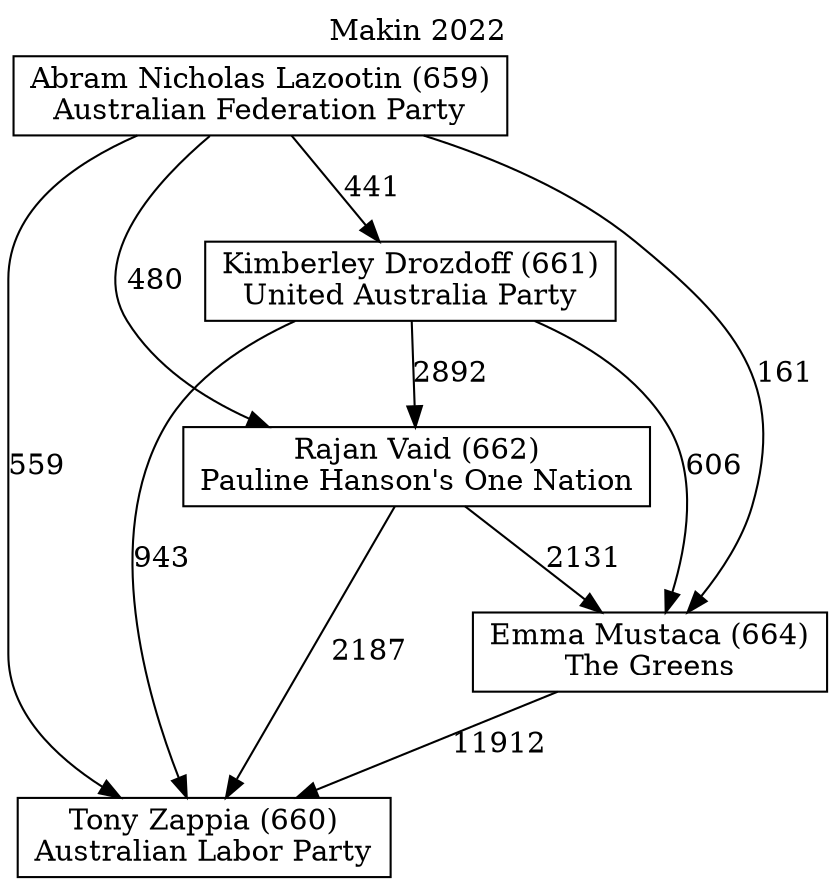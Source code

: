 // House preference flow
digraph "Tony Zappia (660)_Makin_2022" {
	graph [label="Makin 2022" labelloc=t mclimit=10]
	node [shape=box]
	"Abram Nicholas Lazootin (659)" [label="Abram Nicholas Lazootin (659)
Australian Federation Party"]
	"Emma Mustaca (664)" [label="Emma Mustaca (664)
The Greens"]
	"Kimberley Drozdoff (661)" [label="Kimberley Drozdoff (661)
United Australia Party"]
	"Rajan Vaid (662)" [label="Rajan Vaid (662)
Pauline Hanson's One Nation"]
	"Tony Zappia (660)" [label="Tony Zappia (660)
Australian Labor Party"]
	"Abram Nicholas Lazootin (659)" -> "Emma Mustaca (664)" [label=161]
	"Abram Nicholas Lazootin (659)" -> "Kimberley Drozdoff (661)" [label=441]
	"Abram Nicholas Lazootin (659)" -> "Rajan Vaid (662)" [label=480]
	"Abram Nicholas Lazootin (659)" -> "Tony Zappia (660)" [label=559]
	"Emma Mustaca (664)" -> "Tony Zappia (660)" [label=11912]
	"Kimberley Drozdoff (661)" -> "Emma Mustaca (664)" [label=606]
	"Kimberley Drozdoff (661)" -> "Rajan Vaid (662)" [label=2892]
	"Kimberley Drozdoff (661)" -> "Tony Zappia (660)" [label=943]
	"Rajan Vaid (662)" -> "Emma Mustaca (664)" [label=2131]
	"Rajan Vaid (662)" -> "Tony Zappia (660)" [label=2187]
}
